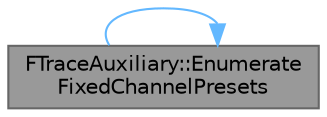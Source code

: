 digraph "FTraceAuxiliary::EnumerateFixedChannelPresets"
{
 // INTERACTIVE_SVG=YES
 // LATEX_PDF_SIZE
  bgcolor="transparent";
  edge [fontname=Helvetica,fontsize=10,labelfontname=Helvetica,labelfontsize=10];
  node [fontname=Helvetica,fontsize=10,shape=box,height=0.2,width=0.4];
  rankdir="LR";
  Node1 [id="Node000001",label="FTraceAuxiliary::Enumerate\lFixedChannelPresets",height=0.2,width=0.4,color="gray40", fillcolor="grey60", style="filled", fontcolor="black",tooltip="Enumerate the channel presets that are defined in code."];
  Node1 -> Node1 [id="edge1_Node000001_Node000001",color="steelblue1",style="solid",tooltip=" "];
}
